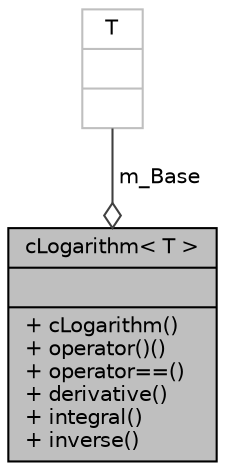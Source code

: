 digraph G
{
  edge [fontname="Helvetica",fontsize="10",labelfontname="Helvetica",labelfontsize="10"];
  node [fontname="Helvetica",fontsize="10",shape=record];
  Node1 [label="{cLogarithm\< T \>\n||+ cLogarithm()\l+ operator()()\l+ operator==()\l+ derivative()\l+ integral()\l+ inverse()\l}",height=0.2,width=0.4,color="black", fillcolor="grey75", style="filled" fontcolor="black"];
  Node2 -> Node1 [color="grey25",fontsize="10",style="solid",label=" m_Base" ,arrowhead="odiamond"];
  Node2 [label="{T\n||}",height=0.2,width=0.4,color="grey75", fillcolor="white", style="filled"];
}

